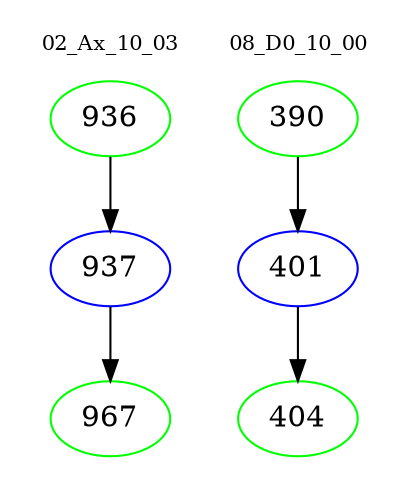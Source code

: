 digraph{
subgraph cluster_0 {
color = white
label = "02_Ax_10_03";
fontsize=10;
T0_936 [label="936", color="green"]
T0_936 -> T0_937 [color="black"]
T0_937 [label="937", color="blue"]
T0_937 -> T0_967 [color="black"]
T0_967 [label="967", color="green"]
}
subgraph cluster_1 {
color = white
label = "08_D0_10_00";
fontsize=10;
T1_390 [label="390", color="green"]
T1_390 -> T1_401 [color="black"]
T1_401 [label="401", color="blue"]
T1_401 -> T1_404 [color="black"]
T1_404 [label="404", color="green"]
}
}
